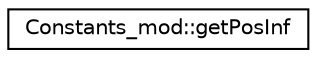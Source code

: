 digraph "Graphical Class Hierarchy"
{
 // LATEX_PDF_SIZE
  edge [fontname="Helvetica",fontsize="10",labelfontname="Helvetica",labelfontsize="10"];
  node [fontname="Helvetica",fontsize="10",shape=record];
  rankdir="LR";
  Node0 [label="Constants_mod::getPosInf",height=0.2,width=0.4,color="black", fillcolor="white", style="filled",URL="$interfaceConstants__mod_1_1getPosInf.html",tooltip=" "];
}
